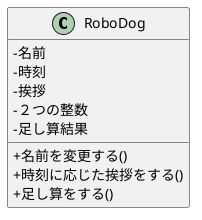 @startuml
skinparam classAttributeIconSize 0
class RoboDog {
'属性
 -名前
 -時刻
 -挨拶
 -２つの整数
 -足し算結果
'操作
 +名前を変更する()
 +時刻に応じた挨拶をする()
 +足し算をする()
}

@enduml
